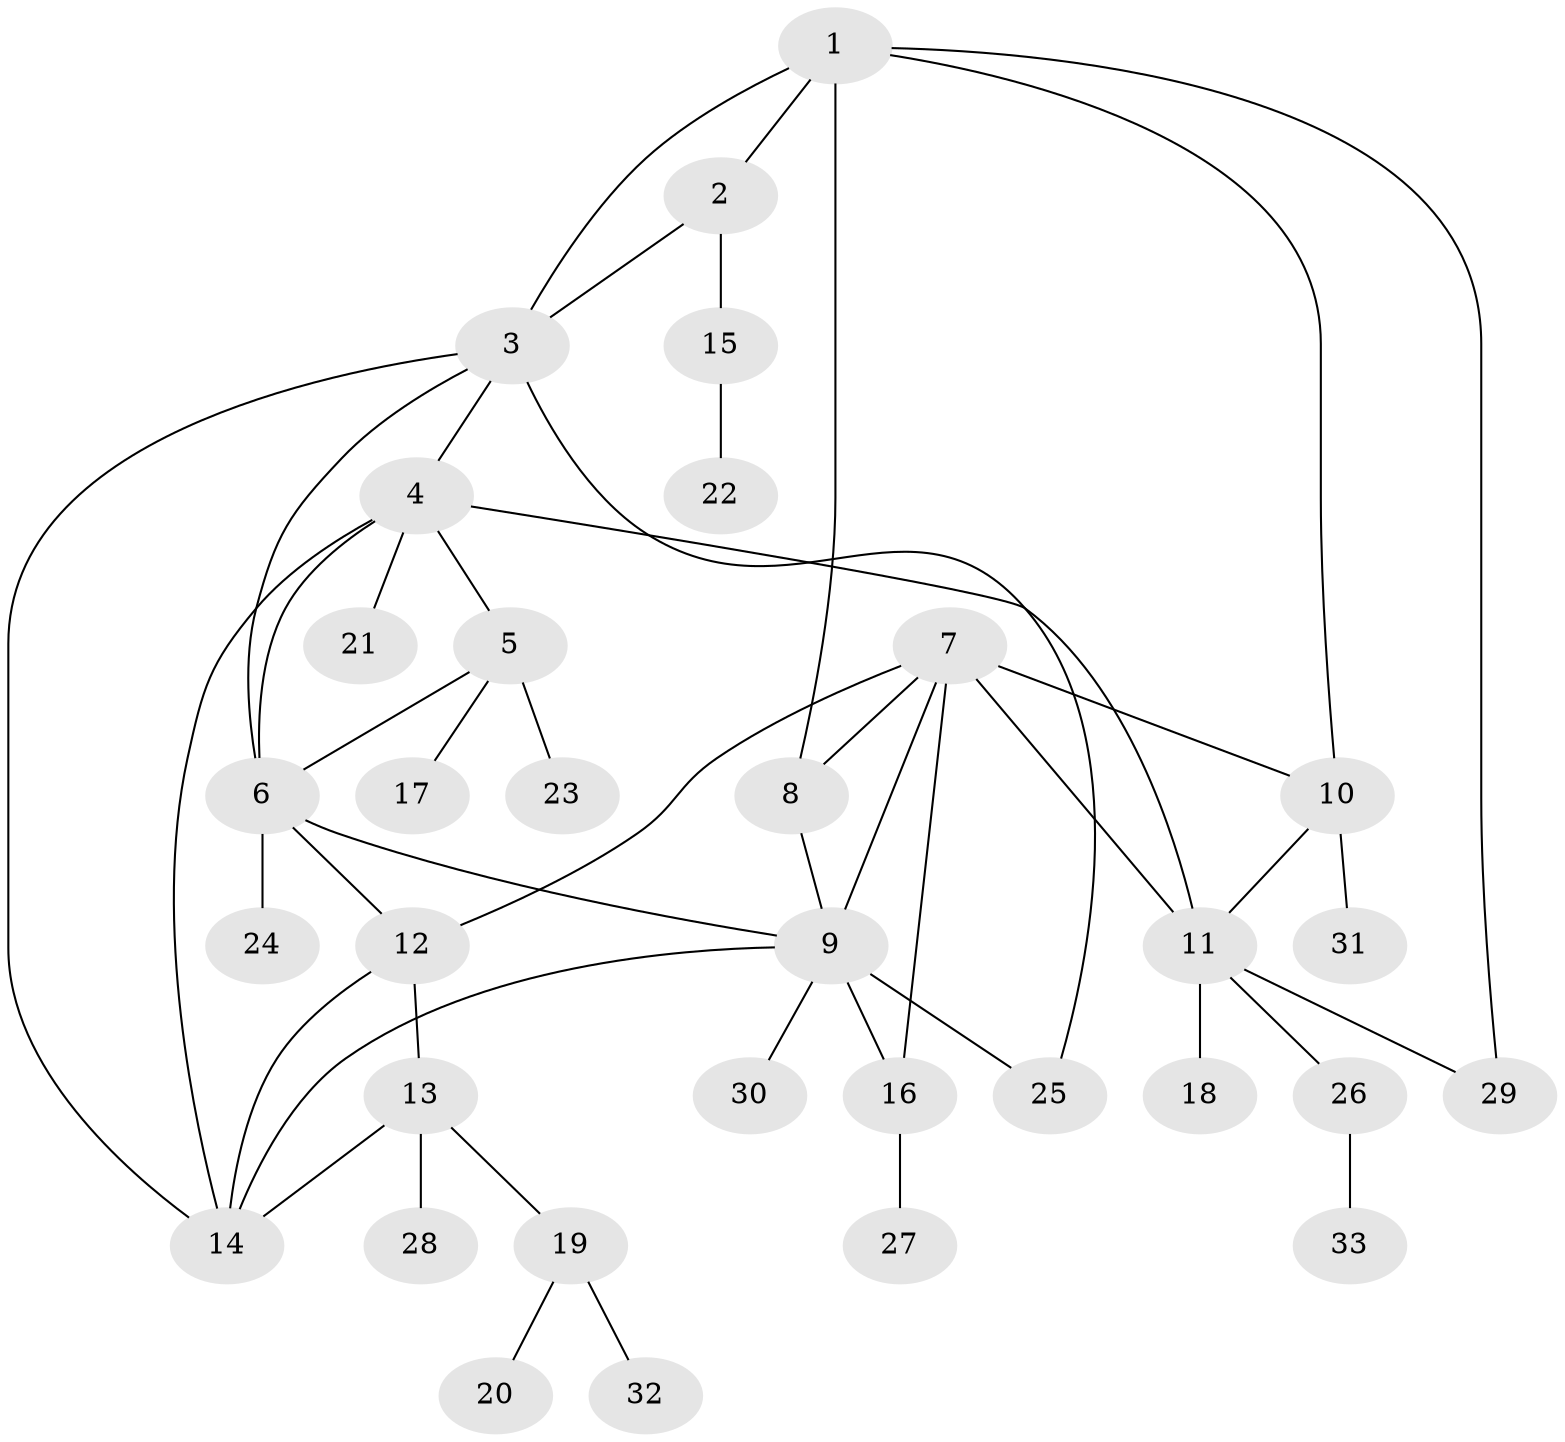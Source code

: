 // original degree distribution, {6: 0.06060606060606061, 3: 0.045454545454545456, 7: 0.030303030303030304, 8: 0.015151515151515152, 2: 0.16666666666666666, 4: 0.045454545454545456, 9: 0.015151515151515152, 5: 0.06060606060606061, 10: 0.015151515151515152, 1: 0.5454545454545454}
// Generated by graph-tools (version 1.1) at 2025/37/03/09/25 02:37:33]
// undirected, 33 vertices, 48 edges
graph export_dot {
graph [start="1"]
  node [color=gray90,style=filled];
  1;
  2;
  3;
  4;
  5;
  6;
  7;
  8;
  9;
  10;
  11;
  12;
  13;
  14;
  15;
  16;
  17;
  18;
  19;
  20;
  21;
  22;
  23;
  24;
  25;
  26;
  27;
  28;
  29;
  30;
  31;
  32;
  33;
  1 -- 2 [weight=1.0];
  1 -- 3 [weight=1.0];
  1 -- 8 [weight=1.0];
  1 -- 10 [weight=1.0];
  1 -- 29 [weight=1.0];
  2 -- 3 [weight=1.0];
  2 -- 15 [weight=4.0];
  3 -- 4 [weight=1.0];
  3 -- 6 [weight=1.0];
  3 -- 14 [weight=1.0];
  3 -- 25 [weight=1.0];
  4 -- 5 [weight=1.0];
  4 -- 6 [weight=1.0];
  4 -- 11 [weight=1.0];
  4 -- 14 [weight=1.0];
  4 -- 21 [weight=1.0];
  5 -- 6 [weight=1.0];
  5 -- 17 [weight=3.0];
  5 -- 23 [weight=1.0];
  6 -- 9 [weight=1.0];
  6 -- 12 [weight=2.0];
  6 -- 24 [weight=1.0];
  7 -- 8 [weight=1.0];
  7 -- 9 [weight=2.0];
  7 -- 10 [weight=1.0];
  7 -- 11 [weight=1.0];
  7 -- 12 [weight=1.0];
  7 -- 16 [weight=1.0];
  8 -- 9 [weight=1.0];
  9 -- 14 [weight=1.0];
  9 -- 16 [weight=1.0];
  9 -- 25 [weight=1.0];
  9 -- 30 [weight=1.0];
  10 -- 11 [weight=1.0];
  10 -- 31 [weight=1.0];
  11 -- 18 [weight=4.0];
  11 -- 26 [weight=1.0];
  11 -- 29 [weight=1.0];
  12 -- 13 [weight=1.0];
  12 -- 14 [weight=1.0];
  13 -- 14 [weight=1.0];
  13 -- 19 [weight=1.0];
  13 -- 28 [weight=2.0];
  15 -- 22 [weight=1.0];
  16 -- 27 [weight=1.0];
  19 -- 20 [weight=1.0];
  19 -- 32 [weight=1.0];
  26 -- 33 [weight=1.0];
}
